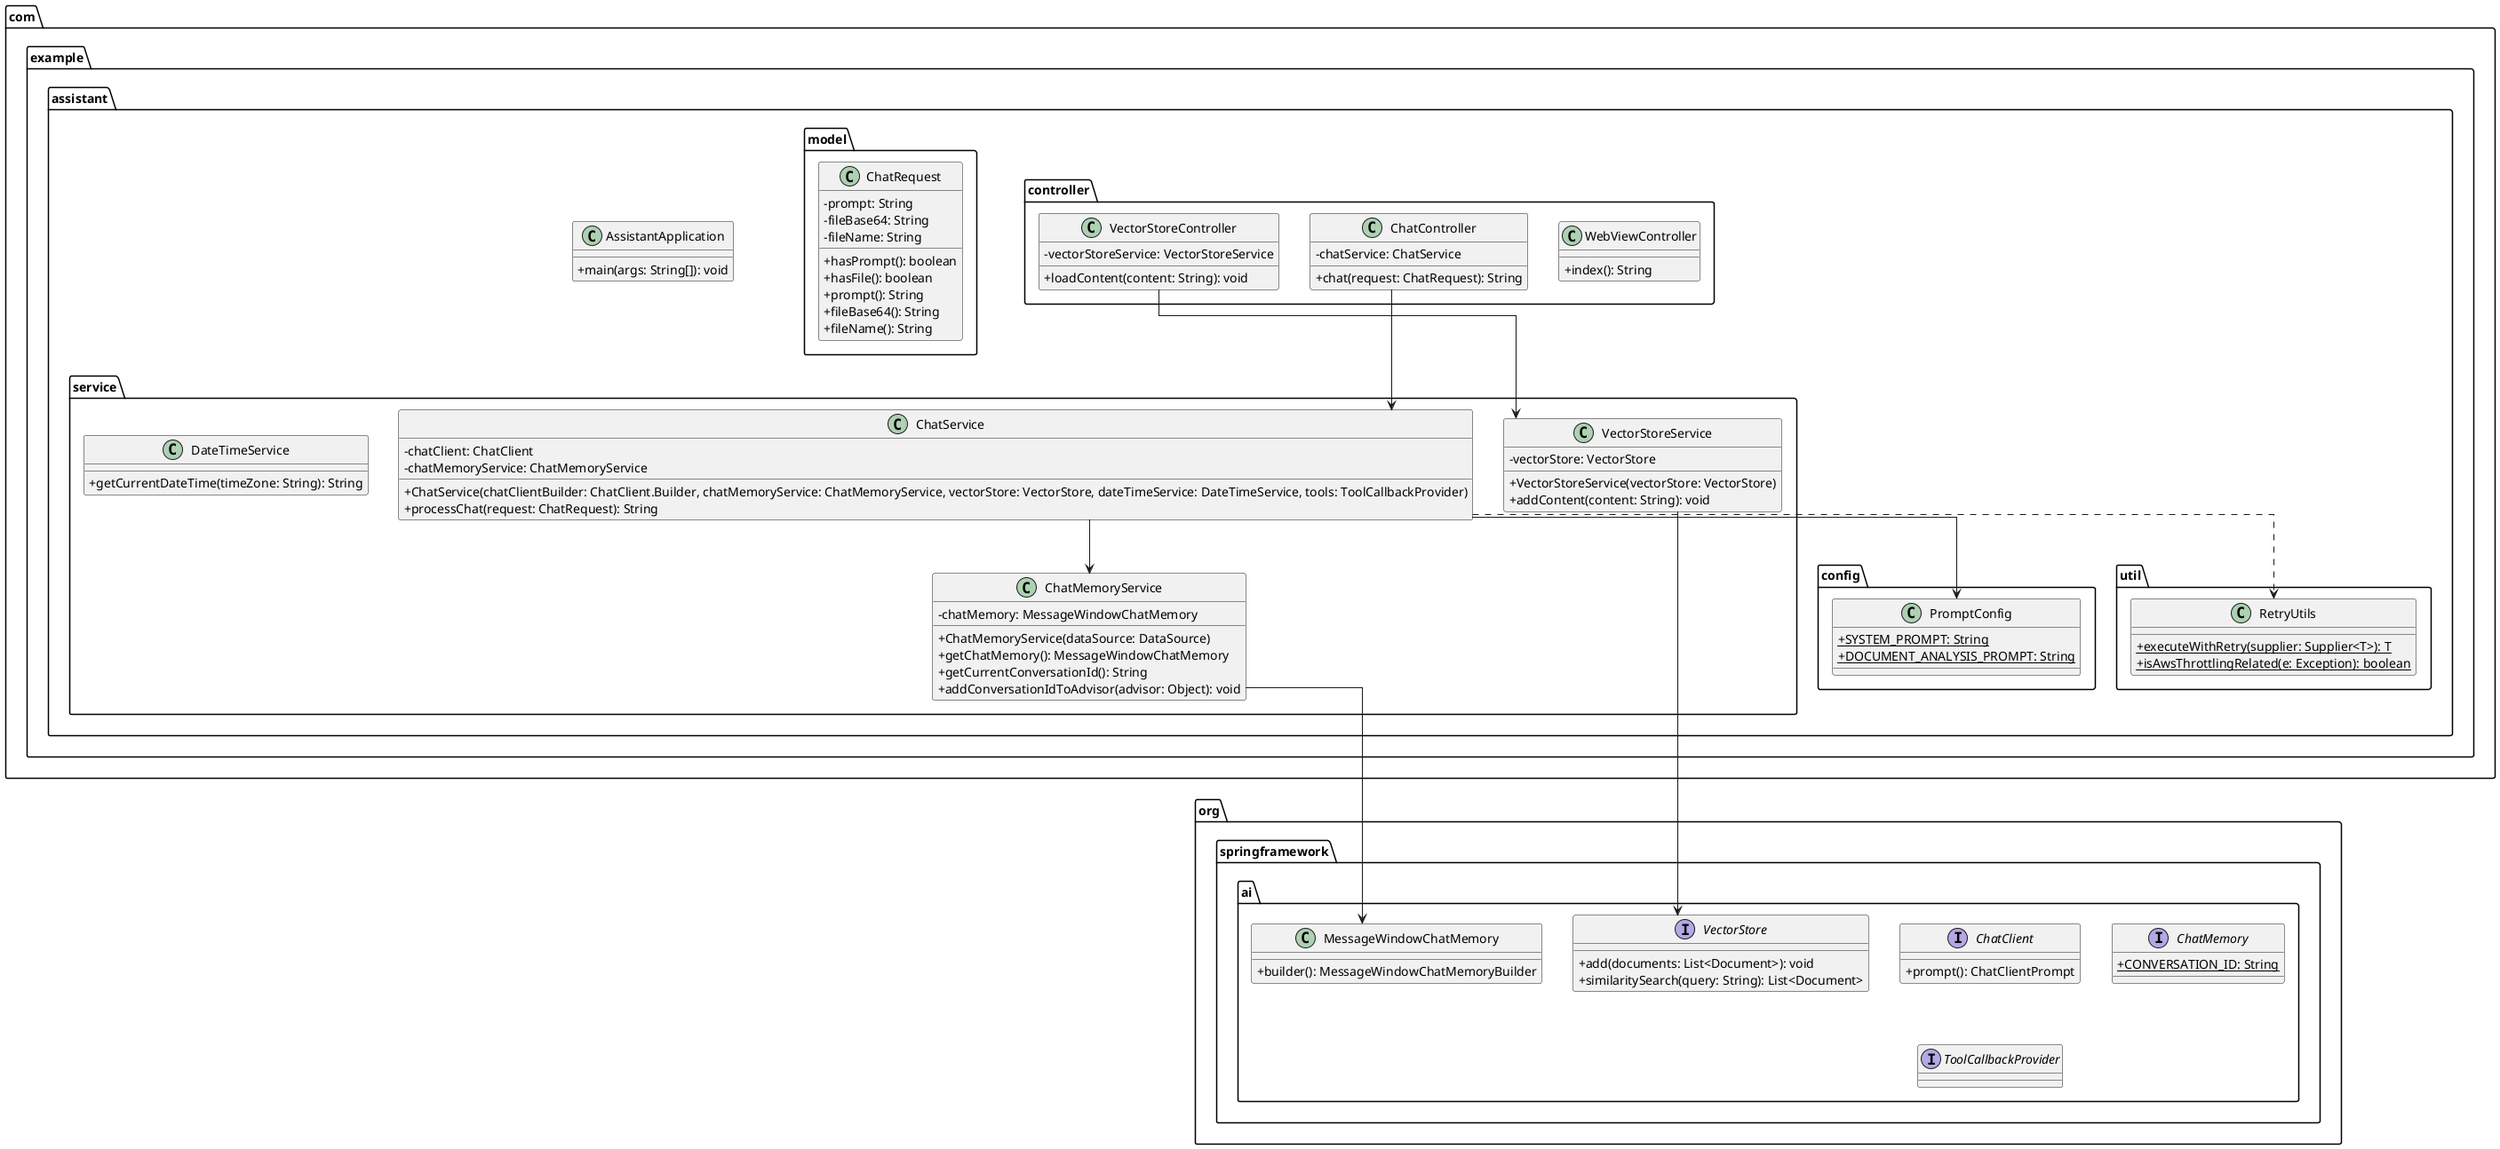 @startuml
skinparam classAttributeIconSize 0
skinparam linetype ortho

package "com.example.assistant" {
    class AssistantApplication {
        + main(args: String[]): void
    }
}

package "com.example.assistant.config" {
    class PromptConfig {
        + {static} SYSTEM_PROMPT: String
        + {static} DOCUMENT_ANALYSIS_PROMPT: String
    }
}

package "com.example.assistant.controller" {
    class WebViewController {
        + index(): String
    }
    
    class ChatController {
        - chatService: ChatService
        + chat(request: ChatRequest): String
    }
    
    class VectorStoreController {
        - vectorStoreService: VectorStoreService
        + loadContent(content: String): void
    }
}

package "com.example.assistant.model" {
    class ChatRequest {
        - prompt: String
        - fileBase64: String
        - fileName: String
        + hasPrompt(): boolean
        + hasFile(): boolean
        + prompt(): String
        + fileBase64(): String
        + fileName(): String
    }
}

package "com.example.assistant.service" {
    class ChatService {
        - chatClient: ChatClient
        - chatMemoryService: ChatMemoryService
        + ChatService(chatClientBuilder: ChatClient.Builder, chatMemoryService: ChatMemoryService, vectorStore: VectorStore, dateTimeService: DateTimeService, tools: ToolCallbackProvider)
        + processChat(request: ChatRequest): String
    }
    
    class ChatMemoryService {
        - chatMemory: MessageWindowChatMemory
        + ChatMemoryService(dataSource: DataSource)
        + getChatMemory(): MessageWindowChatMemory
        + getCurrentConversationId(): String
        + addConversationIdToAdvisor(advisor: Object): void
    }
    
    class VectorStoreService {
        - vectorStore: VectorStore
        + VectorStoreService(vectorStore: VectorStore)
        + addContent(content: String): void
    }
    
    class DateTimeService {
        + getCurrentDateTime(timeZone: String): String
    }
}

package "com.example.assistant.util" {
    class RetryUtils {
        + {static} executeWithRetry(supplier: Supplier<T>): T
        + {static} isAwsThrottlingRelated(e: Exception): boolean
    }
}

package "org.springframework.ai" {
    interface ChatClient {
        + prompt(): ChatClientPrompt
    }
    
    interface VectorStore {
        + add(documents: List<Document>): void
        + similaritySearch(query: String): List<Document>
    }
    
    interface ChatMemory {
        + {static} CONVERSATION_ID: String
    }
    
    class MessageWindowChatMemory {
        + builder(): MessageWindowChatMemoryBuilder
    }
    
    interface ToolCallbackProvider {
    }
}

ChatController --> ChatService
VectorStoreController --> VectorStoreService
ChatService --> ChatMemoryService
ChatService --> PromptConfig
ChatService ..> RetryUtils
ChatMemoryService --> MessageWindowChatMemory
VectorStoreService --> VectorStore

@enduml
